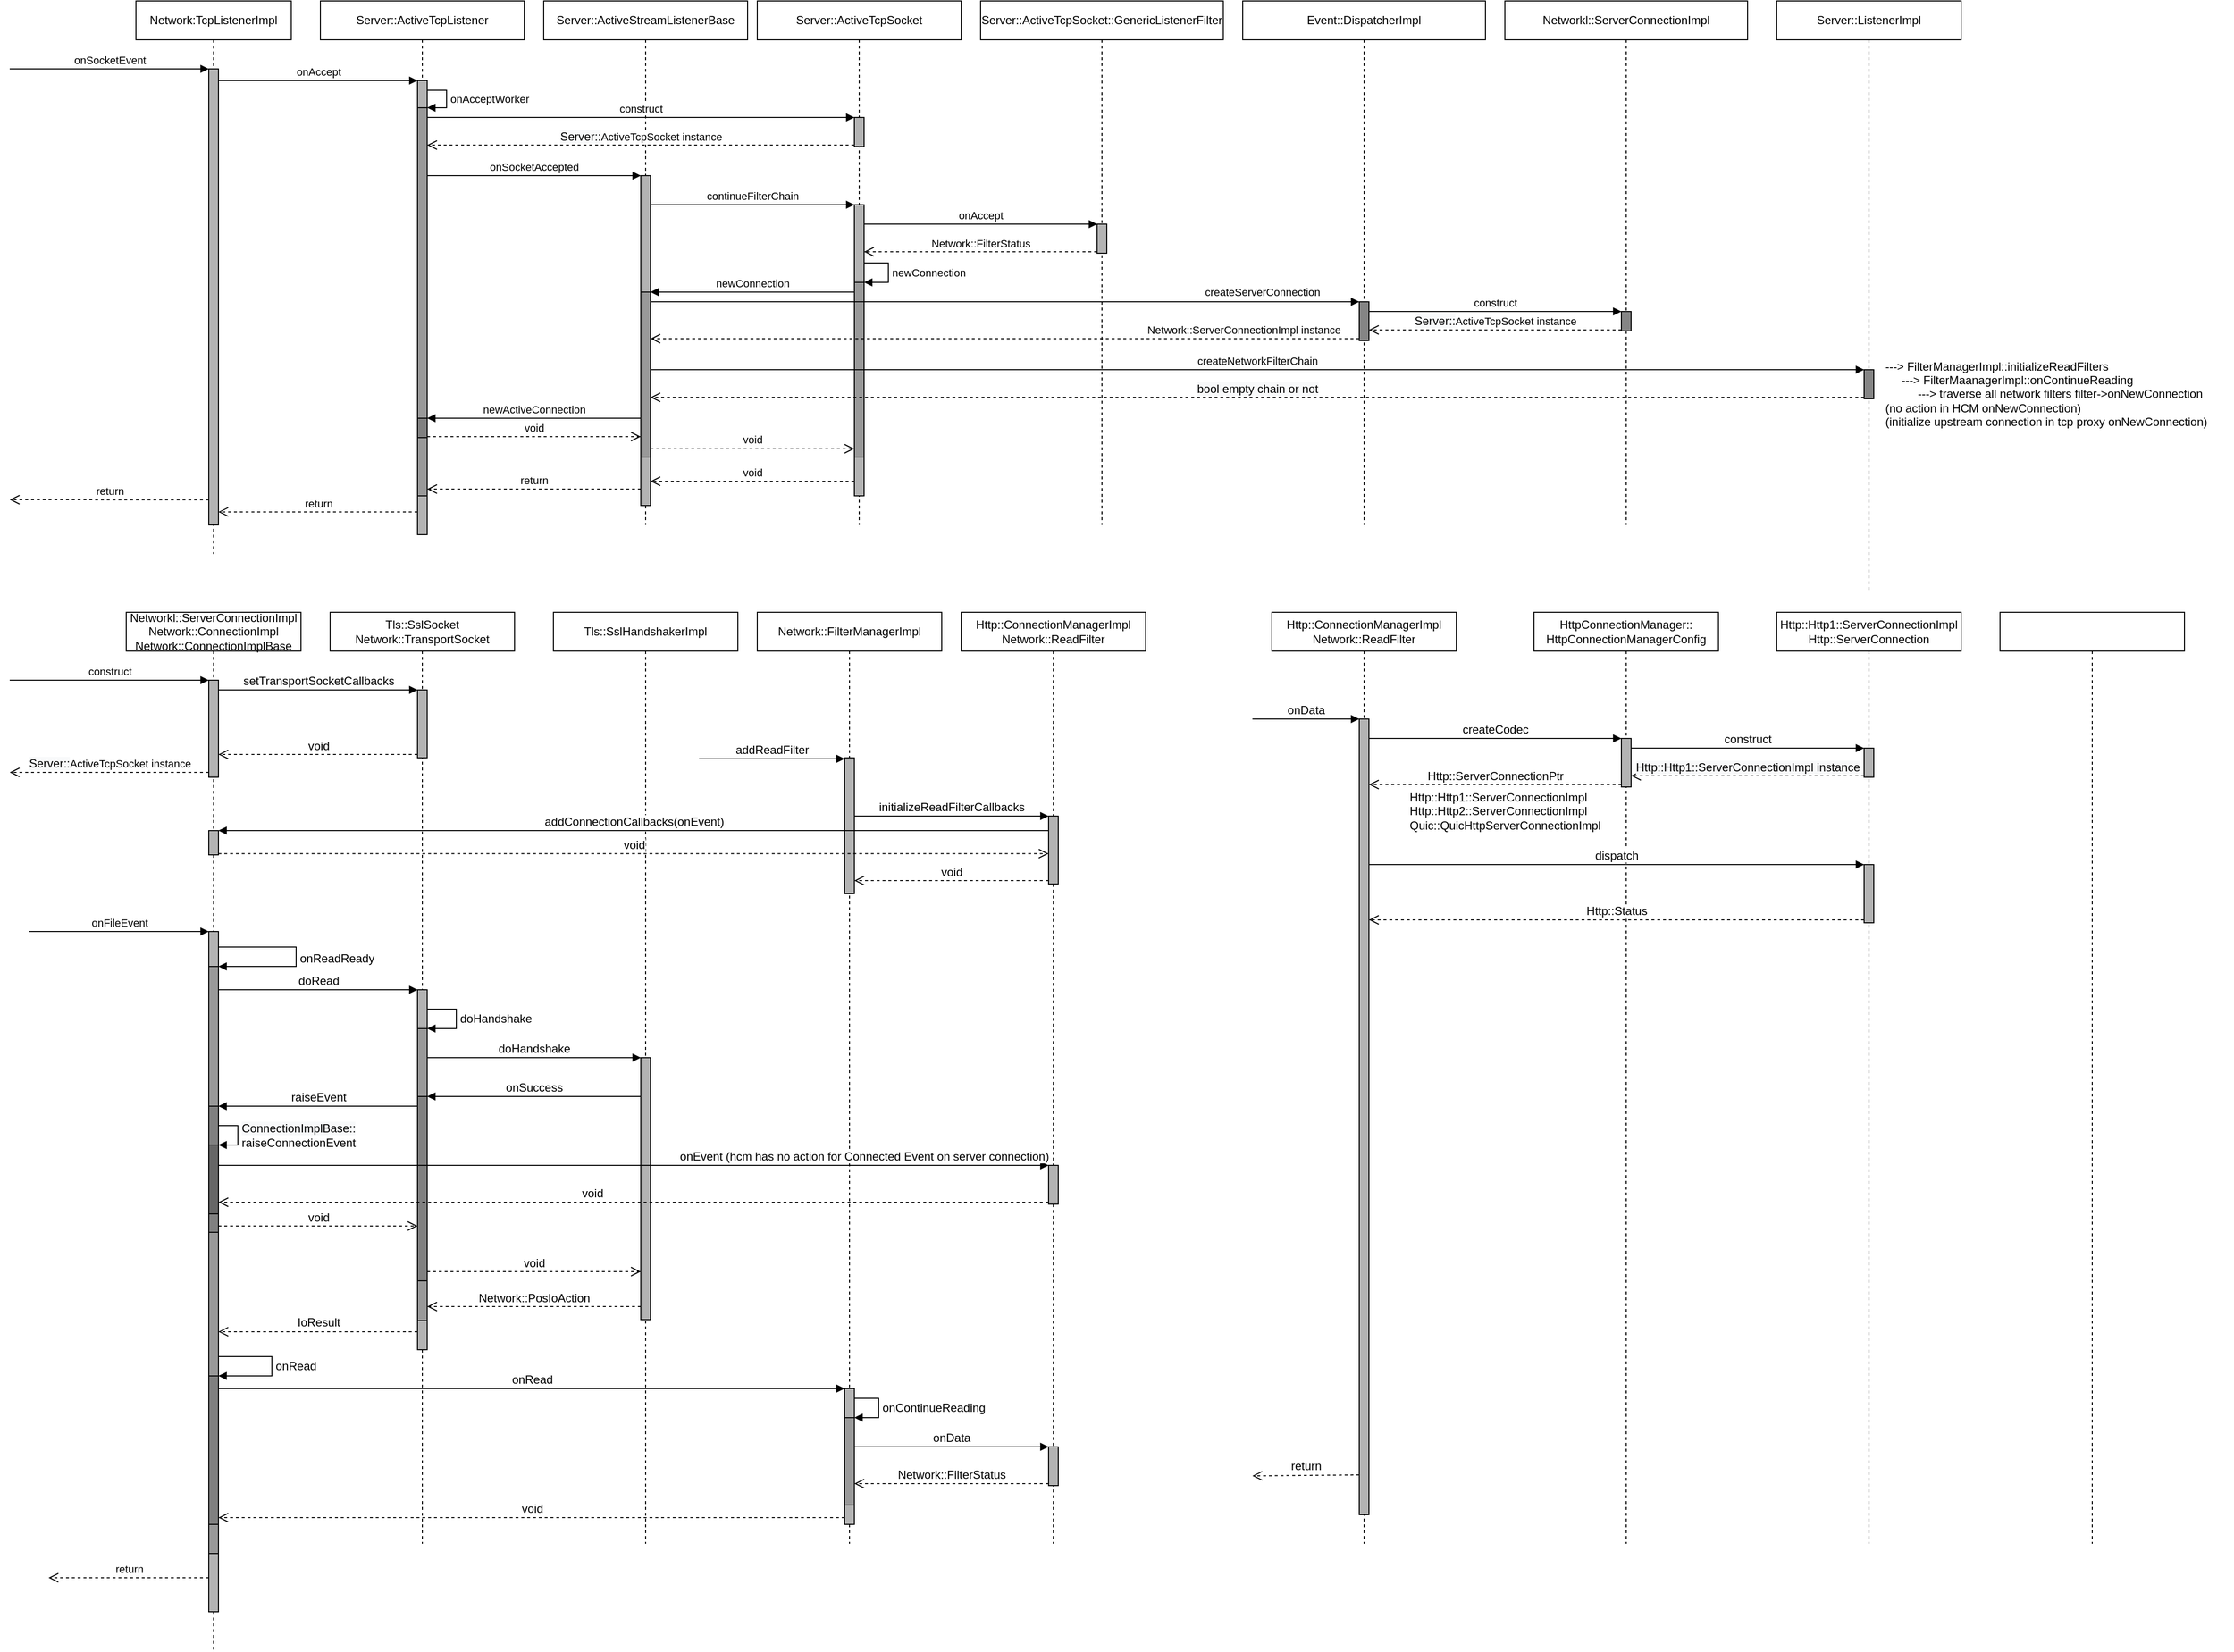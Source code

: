 <mxfile version="17.1.3" type="github">
  <diagram id="Rx53lf6qhBVuKlyR0qwF" name="Page-1">
    <mxGraphModel dx="2485" dy="909" grid="1" gridSize="10" guides="1" tooltips="1" connect="1" arrows="1" fold="1" page="1" pageScale="1" pageWidth="850" pageHeight="1100" math="0" shadow="0">
      <root>
        <mxCell id="0" />
        <mxCell id="1" parent="0" />
        <mxCell id="oxs4wpGbw0wFUrqZdwVd-3" value="Server::ActiveTcpListener" style="shape=umlLifeline;perimeter=lifelinePerimeter;whiteSpace=wrap;html=1;container=1;collapsible=0;recursiveResize=0;outlineConnect=0;" parent="1" vertex="1">
          <mxGeometry x="160" y="130" width="210" height="550" as="geometry" />
        </mxCell>
        <mxCell id="oxs4wpGbw0wFUrqZdwVd-17" value="" style="html=1;points=[];perimeter=orthogonalPerimeter;strokeColor=default;fillColor=#B3B3B3;" parent="oxs4wpGbw0wFUrqZdwVd-3" vertex="1">
          <mxGeometry x="100" y="82" width="10" height="468" as="geometry" />
        </mxCell>
        <mxCell id="oxs4wpGbw0wFUrqZdwVd-22" value="" style="html=1;points=[];perimeter=orthogonalPerimeter;fillColor=#999999;" parent="oxs4wpGbw0wFUrqZdwVd-3" vertex="1">
          <mxGeometry x="100" y="110" width="10" height="400" as="geometry" />
        </mxCell>
        <mxCell id="oxs4wpGbw0wFUrqZdwVd-23" value="onAcceptWorker" style="edgeStyle=orthogonalEdgeStyle;html=1;align=left;spacingLeft=2;endArrow=block;rounded=0;entryX=1;entryY=0;" parent="oxs4wpGbw0wFUrqZdwVd-3" target="oxs4wpGbw0wFUrqZdwVd-22" edge="1">
          <mxGeometry relative="1" as="geometry">
            <mxPoint x="110" y="92" as="sourcePoint" />
            <Array as="points">
              <mxPoint x="130" y="92" />
            </Array>
          </mxGeometry>
        </mxCell>
        <mxCell id="rn_TyoC19n6ciJYK-s3--7" value="" style="html=1;points=[];perimeter=orthogonalPerimeter;fillColor=#808080;" vertex="1" parent="oxs4wpGbw0wFUrqZdwVd-3">
          <mxGeometry x="100" y="430" width="10" height="20" as="geometry" />
        </mxCell>
        <mxCell id="oxs4wpGbw0wFUrqZdwVd-7" value="Network:TcpListenerImpl" style="shape=umlLifeline;perimeter=lifelinePerimeter;whiteSpace=wrap;html=1;container=1;collapsible=0;recursiveResize=0;outlineConnect=0;" parent="1" vertex="1">
          <mxGeometry x="-30" y="130" width="160" height="570" as="geometry" />
        </mxCell>
        <mxCell id="oxs4wpGbw0wFUrqZdwVd-14" value="onSocketEvent" style="html=1;verticalAlign=bottom;endArrow=block;entryX=0;entryY=0;rounded=0;" parent="oxs4wpGbw0wFUrqZdwVd-7" target="oxs4wpGbw0wFUrqZdwVd-13" edge="1">
          <mxGeometry relative="1" as="geometry">
            <mxPoint x="-130" y="70" as="sourcePoint" />
          </mxGeometry>
        </mxCell>
        <mxCell id="oxs4wpGbw0wFUrqZdwVd-15" value="return" style="html=1;verticalAlign=bottom;endArrow=open;dashed=1;endSize=8;exitX=0;exitY=0.945;rounded=0;exitDx=0;exitDy=0;exitPerimeter=0;" parent="oxs4wpGbw0wFUrqZdwVd-7" source="oxs4wpGbw0wFUrqZdwVd-13" edge="1">
          <mxGeometry relative="1" as="geometry">
            <mxPoint x="-130" y="514" as="targetPoint" />
          </mxGeometry>
        </mxCell>
        <mxCell id="oxs4wpGbw0wFUrqZdwVd-13" value="" style="html=1;points=[];perimeter=orthogonalPerimeter;fillColor=#B3B3B3;" parent="oxs4wpGbw0wFUrqZdwVd-7" vertex="1">
          <mxGeometry x="75" y="70" width="10" height="470" as="geometry" />
        </mxCell>
        <mxCell id="oxs4wpGbw0wFUrqZdwVd-18" value="onAccept" style="html=1;verticalAlign=bottom;endArrow=block;entryX=0;entryY=0;rounded=0;" parent="1" target="oxs4wpGbw0wFUrqZdwVd-17" edge="1" source="oxs4wpGbw0wFUrqZdwVd-13">
          <mxGeometry relative="1" as="geometry">
            <mxPoint x="49.5" y="212" as="sourcePoint" />
          </mxGeometry>
        </mxCell>
        <mxCell id="oxs4wpGbw0wFUrqZdwVd-19" value="return" style="html=1;verticalAlign=bottom;endArrow=open;dashed=1;endSize=8;exitX=0;exitY=0.95;rounded=0;" parent="1" source="oxs4wpGbw0wFUrqZdwVd-17" target="oxs4wpGbw0wFUrqZdwVd-13" edge="1">
          <mxGeometry relative="1" as="geometry">
            <mxPoint x="49.5" y="288" as="targetPoint" />
          </mxGeometry>
        </mxCell>
        <mxCell id="oxs4wpGbw0wFUrqZdwVd-20" value="Server::ActiveStreamListenerBase" style="shape=umlLifeline;perimeter=lifelinePerimeter;whiteSpace=wrap;html=1;container=1;collapsible=0;recursiveResize=0;outlineConnect=0;" parent="1" vertex="1">
          <mxGeometry x="390" y="130" width="210" height="540" as="geometry" />
        </mxCell>
        <mxCell id="oxs4wpGbw0wFUrqZdwVd-26" value="" style="html=1;points=[];perimeter=orthogonalPerimeter;strokeColor=default;fillColor=#B3B3B3;" parent="oxs4wpGbw0wFUrqZdwVd-20" vertex="1">
          <mxGeometry x="100" y="180" width="10" height="340" as="geometry" />
        </mxCell>
        <mxCell id="rn_TyoC19n6ciJYK-s3--2" value="" style="html=1;points=[];perimeter=orthogonalPerimeter;fillColor=#999999;" vertex="1" parent="oxs4wpGbw0wFUrqZdwVd-20">
          <mxGeometry x="100" y="300" width="10" height="170" as="geometry" />
        </mxCell>
        <mxCell id="oxs4wpGbw0wFUrqZdwVd-27" value="onSocketAccepted" style="html=1;verticalAlign=bottom;endArrow=block;entryX=0;entryY=0;rounded=0;" parent="1" target="oxs4wpGbw0wFUrqZdwVd-26" edge="1" source="oxs4wpGbw0wFUrqZdwVd-22">
          <mxGeometry relative="1" as="geometry">
            <mxPoint x="270" y="270" as="sourcePoint" />
          </mxGeometry>
        </mxCell>
        <mxCell id="oxs4wpGbw0wFUrqZdwVd-28" value="return" style="html=1;verticalAlign=bottom;endArrow=open;dashed=1;endSize=8;exitX=0;exitY=0.95;rounded=0;" parent="1" source="oxs4wpGbw0wFUrqZdwVd-26" target="oxs4wpGbw0wFUrqZdwVd-22" edge="1">
          <mxGeometry relative="1" as="geometry">
            <mxPoint x="420" y="332" as="targetPoint" />
          </mxGeometry>
        </mxCell>
        <mxCell id="oxs4wpGbw0wFUrqZdwVd-29" value="Server::ActiveTcpSocket" style="shape=umlLifeline;perimeter=lifelinePerimeter;whiteSpace=wrap;html=1;container=1;collapsible=0;recursiveResize=0;outlineConnect=0;" parent="1" vertex="1">
          <mxGeometry x="610" y="130" width="210" height="540" as="geometry" />
        </mxCell>
        <mxCell id="oxs4wpGbw0wFUrqZdwVd-31" value="" style="html=1;points=[];perimeter=orthogonalPerimeter;strokeColor=default;fillColor=#B3B3B3;" parent="oxs4wpGbw0wFUrqZdwVd-29" vertex="1">
          <mxGeometry x="100" y="210" width="10" height="300" as="geometry" />
        </mxCell>
        <mxCell id="rn_TyoC19n6ciJYK-s3--5" value="" style="html=1;points=[];perimeter=orthogonalPerimeter;fillColor=#999999;" vertex="1" parent="oxs4wpGbw0wFUrqZdwVd-29">
          <mxGeometry x="100" y="290" width="10" height="180" as="geometry" />
        </mxCell>
        <mxCell id="rn_TyoC19n6ciJYK-s3--6" value="newConnection" style="edgeStyle=orthogonalEdgeStyle;html=1;align=left;spacingLeft=2;endArrow=block;rounded=0;entryX=1;entryY=0;" edge="1" target="rn_TyoC19n6ciJYK-s3--5" parent="oxs4wpGbw0wFUrqZdwVd-29" source="oxs4wpGbw0wFUrqZdwVd-31">
          <mxGeometry relative="1" as="geometry">
            <mxPoint x="105" y="300" as="sourcePoint" />
            <Array as="points">
              <mxPoint x="135" y="270" />
              <mxPoint x="135" y="290" />
            </Array>
          </mxGeometry>
        </mxCell>
        <mxCell id="rn_TyoC19n6ciJYK-s3--17" value="" style="html=1;points=[];perimeter=orthogonalPerimeter;fillColor=#B3B3B3;" vertex="1" parent="oxs4wpGbw0wFUrqZdwVd-29">
          <mxGeometry x="100" y="120" width="10" height="30" as="geometry" />
        </mxCell>
        <mxCell id="oxs4wpGbw0wFUrqZdwVd-32" value="continueFilterChain" style="html=1;verticalAlign=bottom;endArrow=block;entryX=0;entryY=0;rounded=0;" parent="1" source="oxs4wpGbw0wFUrqZdwVd-26" target="oxs4wpGbw0wFUrqZdwVd-31" edge="1">
          <mxGeometry relative="1" as="geometry">
            <mxPoint x="500" y="335" as="sourcePoint" />
          </mxGeometry>
        </mxCell>
        <mxCell id="oxs4wpGbw0wFUrqZdwVd-33" value="void" style="html=1;verticalAlign=bottom;endArrow=open;dashed=1;endSize=8;exitX=0;exitY=0.95;rounded=0;" parent="1" source="oxs4wpGbw0wFUrqZdwVd-31" target="oxs4wpGbw0wFUrqZdwVd-26" edge="1">
          <mxGeometry relative="1" as="geometry">
            <mxPoint x="640" y="411" as="targetPoint" />
          </mxGeometry>
        </mxCell>
        <mxCell id="oxs4wpGbw0wFUrqZdwVd-34" value="Server::ActiveTcpSocket::GenericListenerFilter" style="shape=umlLifeline;perimeter=lifelinePerimeter;whiteSpace=wrap;html=1;container=1;collapsible=0;recursiveResize=0;outlineConnect=0;" parent="1" vertex="1">
          <mxGeometry x="840" y="130" width="250" height="540" as="geometry" />
        </mxCell>
        <mxCell id="oxs4wpGbw0wFUrqZdwVd-36" value="" style="html=1;points=[];perimeter=orthogonalPerimeter;strokeColor=default;fillColor=#B3B3B3;" parent="oxs4wpGbw0wFUrqZdwVd-34" vertex="1">
          <mxGeometry x="120" y="230" width="10" height="30" as="geometry" />
        </mxCell>
        <mxCell id="oxs4wpGbw0wFUrqZdwVd-37" value="onAccept" style="html=1;verticalAlign=bottom;endArrow=block;entryX=0;entryY=0;rounded=0;" parent="1" source="oxs4wpGbw0wFUrqZdwVd-31" target="oxs4wpGbw0wFUrqZdwVd-36" edge="1">
          <mxGeometry relative="1" as="geometry">
            <mxPoint x="890" y="360" as="sourcePoint" />
          </mxGeometry>
        </mxCell>
        <mxCell id="oxs4wpGbw0wFUrqZdwVd-38" value="Network::FilterStatus" style="html=1;verticalAlign=bottom;endArrow=open;dashed=1;endSize=8;exitX=0;exitY=0.95;rounded=0;" parent="1" source="oxs4wpGbw0wFUrqZdwVd-36" target="oxs4wpGbw0wFUrqZdwVd-31" edge="1">
          <mxGeometry relative="1" as="geometry">
            <mxPoint x="890" y="436" as="targetPoint" />
          </mxGeometry>
        </mxCell>
        <mxCell id="rn_TyoC19n6ciJYK-s3--3" value="newConnection" style="html=1;verticalAlign=bottom;endArrow=block;entryX=1;entryY=0;rounded=0;" edge="1" target="rn_TyoC19n6ciJYK-s3--2" parent="1" source="oxs4wpGbw0wFUrqZdwVd-31">
          <mxGeometry relative="1" as="geometry">
            <mxPoint x="710" y="501" as="sourcePoint" />
          </mxGeometry>
        </mxCell>
        <mxCell id="rn_TyoC19n6ciJYK-s3--4" value="void" style="html=1;verticalAlign=bottom;endArrow=open;dashed=1;endSize=8;exitX=1;exitY=0.95;rounded=0;" edge="1" source="rn_TyoC19n6ciJYK-s3--2" parent="1" target="rn_TyoC19n6ciJYK-s3--5">
          <mxGeometry relative="1" as="geometry">
            <mxPoint x="710" y="567.5" as="targetPoint" />
          </mxGeometry>
        </mxCell>
        <mxCell id="rn_TyoC19n6ciJYK-s3--8" value="newActiveConnection" style="html=1;verticalAlign=bottom;endArrow=block;entryX=1;entryY=0;rounded=0;" edge="1" target="rn_TyoC19n6ciJYK-s3--7" parent="1" source="rn_TyoC19n6ciJYK-s3--2">
          <mxGeometry relative="1" as="geometry">
            <mxPoint x="330" y="510" as="sourcePoint" />
          </mxGeometry>
        </mxCell>
        <mxCell id="rn_TyoC19n6ciJYK-s3--9" value="void" style="html=1;verticalAlign=bottom;endArrow=open;dashed=1;endSize=8;exitX=1;exitY=0.95;rounded=0;" edge="1" source="rn_TyoC19n6ciJYK-s3--7" parent="1" target="rn_TyoC19n6ciJYK-s3--2">
          <mxGeometry relative="1" as="geometry">
            <mxPoint x="330" y="567" as="targetPoint" />
          </mxGeometry>
        </mxCell>
        <mxCell id="rn_TyoC19n6ciJYK-s3--12" value="Event::DispatcherImpl" style="shape=umlLifeline;perimeter=lifelinePerimeter;whiteSpace=wrap;html=1;container=1;collapsible=0;recursiveResize=0;outlineConnect=0;" vertex="1" parent="1">
          <mxGeometry x="1110" y="130" width="250" height="540" as="geometry" />
        </mxCell>
        <mxCell id="rn_TyoC19n6ciJYK-s3--14" value="" style="html=1;points=[];perimeter=orthogonalPerimeter;fillColor=#858585;" vertex="1" parent="rn_TyoC19n6ciJYK-s3--12">
          <mxGeometry x="120" y="310" width="10" height="40" as="geometry" />
        </mxCell>
        <mxCell id="rn_TyoC19n6ciJYK-s3--15" value="createServerConnection" style="html=1;verticalAlign=bottom;endArrow=block;entryX=0;entryY=0;rounded=0;" edge="1" target="rn_TyoC19n6ciJYK-s3--14" parent="1" source="rn_TyoC19n6ciJYK-s3--2">
          <mxGeometry x="0.726" y="1" relative="1" as="geometry">
            <mxPoint x="1160" y="491" as="sourcePoint" />
            <mxPoint as="offset" />
          </mxGeometry>
        </mxCell>
        <mxCell id="rn_TyoC19n6ciJYK-s3--16" value="Network::ServerConnectionImpl instance" style="html=1;verticalAlign=bottom;endArrow=open;dashed=1;endSize=8;exitX=0;exitY=0.95;rounded=0;" edge="1" source="rn_TyoC19n6ciJYK-s3--14" parent="1" target="rn_TyoC19n6ciJYK-s3--2">
          <mxGeometry x="-0.674" relative="1" as="geometry">
            <mxPoint x="495" y="580" as="targetPoint" />
            <mxPoint as="offset" />
          </mxGeometry>
        </mxCell>
        <mxCell id="rn_TyoC19n6ciJYK-s3--19" value="&lt;span style=&quot;font-size: 12px ; background-color: rgb(248 , 249 , 250)&quot;&gt;Server::&lt;/span&gt;ActiveTcpSocket instance" style="html=1;verticalAlign=bottom;endArrow=open;dashed=1;endSize=8;exitX=0;exitY=0.95;rounded=0;" edge="1" source="rn_TyoC19n6ciJYK-s3--17" parent="1" target="oxs4wpGbw0wFUrqZdwVd-22">
          <mxGeometry relative="1" as="geometry">
            <mxPoint x="270" y="280" as="targetPoint" />
          </mxGeometry>
        </mxCell>
        <mxCell id="rn_TyoC19n6ciJYK-s3--18" value="construct" style="html=1;verticalAlign=bottom;endArrow=block;entryX=0;entryY=0;rounded=0;" edge="1" target="rn_TyoC19n6ciJYK-s3--17" parent="1" source="oxs4wpGbw0wFUrqZdwVd-22">
          <mxGeometry relative="1" as="geometry">
            <mxPoint x="640" y="220" as="sourcePoint" />
          </mxGeometry>
        </mxCell>
        <mxCell id="rn_TyoC19n6ciJYK-s3--23" value="Networkl::ServerConnectionImpl" style="shape=umlLifeline;perimeter=lifelinePerimeter;whiteSpace=wrap;html=1;container=1;collapsible=0;recursiveResize=0;outlineConnect=0;" vertex="1" parent="1">
          <mxGeometry x="1380" y="130" width="250" height="540" as="geometry" />
        </mxCell>
        <mxCell id="rn_TyoC19n6ciJYK-s3--28" value="" style="html=1;points=[];perimeter=orthogonalPerimeter;fillColor=#858585;" vertex="1" parent="rn_TyoC19n6ciJYK-s3--23">
          <mxGeometry x="120" y="320" width="10" height="20" as="geometry" />
        </mxCell>
        <mxCell id="rn_TyoC19n6ciJYK-s3--30" value="construct" style="html=1;verticalAlign=bottom;endArrow=block;entryX=0;entryY=0;rounded=0;" edge="1" parent="1" target="rn_TyoC19n6ciJYK-s3--28" source="rn_TyoC19n6ciJYK-s3--14">
          <mxGeometry relative="1" as="geometry">
            <mxPoint x="1060" y="520.5" as="sourcePoint" />
          </mxGeometry>
        </mxCell>
        <mxCell id="rn_TyoC19n6ciJYK-s3--29" value="&lt;span style=&quot;font-size: 12px ; background-color: rgb(248 , 249 , 250)&quot;&gt;Server::&lt;/span&gt;ActiveTcpSocket instance" style="html=1;verticalAlign=bottom;endArrow=open;dashed=1;endSize=8;exitX=0;exitY=0.95;rounded=0;" edge="1" parent="1" source="rn_TyoC19n6ciJYK-s3--28" target="rn_TyoC19n6ciJYK-s3--14">
          <mxGeometry relative="1" as="geometry">
            <mxPoint x="1054.5" y="549" as="targetPoint" />
          </mxGeometry>
        </mxCell>
        <mxCell id="rn_TyoC19n6ciJYK-s3--31" value="Networkl::ServerConnectionImpl Network::ConnectionImpl&lt;br&gt;Network::ConnectionImplBase" style="shape=umlLifeline;perimeter=lifelinePerimeter;whiteSpace=wrap;html=1;container=1;collapsible=0;recursiveResize=0;outlineConnect=0;" vertex="1" parent="1">
          <mxGeometry x="-40" y="760" width="180" height="1070" as="geometry" />
        </mxCell>
        <mxCell id="rn_TyoC19n6ciJYK-s3--33" value="" style="html=1;points=[];perimeter=orthogonalPerimeter;fillColor=#B3B3B3;" vertex="1" parent="rn_TyoC19n6ciJYK-s3--31">
          <mxGeometry x="85" y="329" width="10" height="701" as="geometry" />
        </mxCell>
        <mxCell id="rn_TyoC19n6ciJYK-s3--34" value="onFileEvent" style="html=1;verticalAlign=bottom;endArrow=block;entryX=0;entryY=0;rounded=0;" edge="1" target="rn_TyoC19n6ciJYK-s3--33" parent="rn_TyoC19n6ciJYK-s3--31">
          <mxGeometry relative="1" as="geometry">
            <mxPoint x="-100" y="329" as="sourcePoint" />
          </mxGeometry>
        </mxCell>
        <mxCell id="rn_TyoC19n6ciJYK-s3--35" value="return" style="html=1;verticalAlign=bottom;endArrow=open;dashed=1;endSize=8;exitX=0;exitY=0.95;rounded=0;" edge="1" source="rn_TyoC19n6ciJYK-s3--33" parent="rn_TyoC19n6ciJYK-s3--31">
          <mxGeometry relative="1" as="geometry">
            <mxPoint x="-80" y="995" as="targetPoint" />
          </mxGeometry>
        </mxCell>
        <mxCell id="rn_TyoC19n6ciJYK-s3--38" value="" style="html=1;points=[];perimeter=orthogonalPerimeter;fontSize=18;fillColor=#999999;" vertex="1" parent="rn_TyoC19n6ciJYK-s3--31">
          <mxGeometry x="85" y="365" width="10" height="605" as="geometry" />
        </mxCell>
        <mxCell id="rn_TyoC19n6ciJYK-s3--39" value="&lt;font style=&quot;font-size: 12px&quot;&gt;onReadReady&lt;/font&gt;" style="edgeStyle=orthogonalEdgeStyle;html=1;align=left;spacingLeft=2;endArrow=block;rounded=0;entryX=1;entryY=0;fontSize=18;" edge="1" target="rn_TyoC19n6ciJYK-s3--38" parent="rn_TyoC19n6ciJYK-s3--31">
          <mxGeometry relative="1" as="geometry">
            <mxPoint x="95" y="345" as="sourcePoint" />
            <Array as="points">
              <mxPoint x="175" y="345" />
              <mxPoint x="175" y="365" />
            </Array>
          </mxGeometry>
        </mxCell>
        <mxCell id="rn_TyoC19n6ciJYK-s3--49" value="" style="html=1;points=[];perimeter=orthogonalPerimeter;fillColor=#B3B3B3;" vertex="1" parent="rn_TyoC19n6ciJYK-s3--31">
          <mxGeometry x="85" y="70" width="10" height="100" as="geometry" />
        </mxCell>
        <mxCell id="rn_TyoC19n6ciJYK-s3--50" value="construct" style="html=1;verticalAlign=bottom;endArrow=block;entryX=0;entryY=0;rounded=0;" edge="1" parent="rn_TyoC19n6ciJYK-s3--31" target="rn_TyoC19n6ciJYK-s3--49">
          <mxGeometry relative="1" as="geometry">
            <mxPoint x="-120" y="70" as="sourcePoint" />
          </mxGeometry>
        </mxCell>
        <mxCell id="rn_TyoC19n6ciJYK-s3--51" value="&lt;span style=&quot;font-size: 12px ; background-color: rgb(248 , 249 , 250)&quot;&gt;Server::&lt;/span&gt;ActiveTcpSocket instance" style="html=1;verticalAlign=bottom;endArrow=open;dashed=1;endSize=8;exitX=0;exitY=0.95;rounded=0;" edge="1" parent="rn_TyoC19n6ciJYK-s3--31" source="rn_TyoC19n6ciJYK-s3--49">
          <mxGeometry relative="1" as="geometry">
            <mxPoint x="-120" y="165" as="targetPoint" />
          </mxGeometry>
        </mxCell>
        <mxCell id="rn_TyoC19n6ciJYK-s3--83" value="" style="html=1;points=[];perimeter=orthogonalPerimeter;fontSize=12;fillColor=#808080;" vertex="1" parent="rn_TyoC19n6ciJYK-s3--31">
          <mxGeometry x="85" y="509" width="10" height="130" as="geometry" />
        </mxCell>
        <mxCell id="rn_TyoC19n6ciJYK-s3--86" value="" style="html=1;points=[];perimeter=orthogonalPerimeter;fontSize=12;fillColor=#666666;" vertex="1" parent="rn_TyoC19n6ciJYK-s3--31">
          <mxGeometry x="85" y="549" width="10" height="71" as="geometry" />
        </mxCell>
        <mxCell id="rn_TyoC19n6ciJYK-s3--87" value="&lt;span style=&quot;text-align: center ; background-color: rgb(248 , 249 , 250)&quot;&gt;ConnectionImplBase::&lt;br&gt;&lt;/span&gt;raiseConnectionEvent" style="edgeStyle=orthogonalEdgeStyle;html=1;align=left;spacingLeft=2;endArrow=block;rounded=0;entryX=1;entryY=0;fontSize=12;" edge="1" target="rn_TyoC19n6ciJYK-s3--86" parent="rn_TyoC19n6ciJYK-s3--31" source="rn_TyoC19n6ciJYK-s3--83">
          <mxGeometry relative="1" as="geometry">
            <mxPoint x="85" y="529" as="sourcePoint" />
            <Array as="points">
              <mxPoint x="115" y="529" />
              <mxPoint x="115" y="549" />
            </Array>
          </mxGeometry>
        </mxCell>
        <mxCell id="rn_TyoC19n6ciJYK-s3--96" value="" style="html=1;points=[];perimeter=orthogonalPerimeter;fontSize=12;fillColor=#B3B3B3;" vertex="1" parent="rn_TyoC19n6ciJYK-s3--31">
          <mxGeometry x="85" y="225" width="10" height="25" as="geometry" />
        </mxCell>
        <mxCell id="rn_TyoC19n6ciJYK-s3--112" value="" style="html=1;points=[];perimeter=orthogonalPerimeter;fontSize=12;fillColor=#808080;" vertex="1" parent="rn_TyoC19n6ciJYK-s3--31">
          <mxGeometry x="85" y="787" width="10" height="153" as="geometry" />
        </mxCell>
        <mxCell id="rn_TyoC19n6ciJYK-s3--113" value="onRead" style="edgeStyle=orthogonalEdgeStyle;html=1;align=left;spacingLeft=2;endArrow=block;rounded=0;entryX=1;entryY=0;fontSize=12;" edge="1" target="rn_TyoC19n6ciJYK-s3--112" parent="rn_TyoC19n6ciJYK-s3--31" source="rn_TyoC19n6ciJYK-s3--38">
          <mxGeometry relative="1" as="geometry">
            <mxPoint x="95" y="767" as="sourcePoint" />
            <Array as="points">
              <mxPoint x="150" y="767" />
              <mxPoint x="150" y="787" />
            </Array>
          </mxGeometry>
        </mxCell>
        <mxCell id="rn_TyoC19n6ciJYK-s3--41" value="Tls::SslSocket&lt;br&gt;Network::TransportSocket" style="shape=umlLifeline;perimeter=lifelinePerimeter;whiteSpace=wrap;html=1;container=1;collapsible=0;recursiveResize=0;outlineConnect=0;" vertex="1" parent="1">
          <mxGeometry x="170" y="760" width="190" height="960" as="geometry" />
        </mxCell>
        <mxCell id="rn_TyoC19n6ciJYK-s3--52" value="" style="html=1;points=[];perimeter=orthogonalPerimeter;fontSize=12;fillColor=#B3B3B3;" vertex="1" parent="rn_TyoC19n6ciJYK-s3--41">
          <mxGeometry x="90" y="80" width="10" height="70" as="geometry" />
        </mxCell>
        <mxCell id="rn_TyoC19n6ciJYK-s3--55" value="" style="html=1;points=[];perimeter=orthogonalPerimeter;fontSize=12;fillColor=#B3B3B3;" vertex="1" parent="rn_TyoC19n6ciJYK-s3--41">
          <mxGeometry x="90" y="389" width="10" height="371" as="geometry" />
        </mxCell>
        <mxCell id="rn_TyoC19n6ciJYK-s3--62" value="" style="html=1;points=[];perimeter=orthogonalPerimeter;fontSize=12;fillColor=#999999;" vertex="1" parent="rn_TyoC19n6ciJYK-s3--41">
          <mxGeometry x="90" y="429" width="10" height="301" as="geometry" />
        </mxCell>
        <mxCell id="rn_TyoC19n6ciJYK-s3--63" value="doHandshake" style="edgeStyle=orthogonalEdgeStyle;html=1;align=left;spacingLeft=2;endArrow=block;rounded=0;entryX=1;entryY=0;fontSize=12;" edge="1" target="rn_TyoC19n6ciJYK-s3--62" parent="rn_TyoC19n6ciJYK-s3--41">
          <mxGeometry x="0.292" relative="1" as="geometry">
            <mxPoint x="100" y="442" as="sourcePoint" />
            <Array as="points">
              <mxPoint x="100" y="409" />
              <mxPoint x="130" y="409" />
              <mxPoint x="130" y="429" />
              <mxPoint x="100" y="429" />
            </Array>
            <mxPoint as="offset" />
          </mxGeometry>
        </mxCell>
        <mxCell id="rn_TyoC19n6ciJYK-s3--80" value="" style="html=1;points=[];perimeter=orthogonalPerimeter;fontSize=12;fillColor=#808080;" vertex="1" parent="rn_TyoC19n6ciJYK-s3--41">
          <mxGeometry x="90" y="499" width="10" height="190" as="geometry" />
        </mxCell>
        <mxCell id="rn_TyoC19n6ciJYK-s3--53" value="setTransportSocketCallbacks" style="html=1;verticalAlign=bottom;endArrow=block;entryX=0;entryY=0;rounded=0;fontSize=12;" edge="1" target="rn_TyoC19n6ciJYK-s3--52" parent="1" source="rn_TyoC19n6ciJYK-s3--49">
          <mxGeometry relative="1" as="geometry">
            <mxPoint x="190" y="840" as="sourcePoint" />
          </mxGeometry>
        </mxCell>
        <mxCell id="rn_TyoC19n6ciJYK-s3--54" value="void" style="html=1;verticalAlign=bottom;endArrow=open;dashed=1;endSize=8;exitX=0;exitY=0.95;rounded=0;fontSize=12;" edge="1" source="rn_TyoC19n6ciJYK-s3--52" parent="1" target="rn_TyoC19n6ciJYK-s3--49">
          <mxGeometry relative="1" as="geometry">
            <mxPoint x="190" y="916" as="targetPoint" />
          </mxGeometry>
        </mxCell>
        <mxCell id="rn_TyoC19n6ciJYK-s3--56" value="doRead" style="html=1;verticalAlign=bottom;endArrow=block;entryX=0;entryY=0;rounded=0;fontSize=12;" edge="1" target="rn_TyoC19n6ciJYK-s3--55" parent="1" source="rn_TyoC19n6ciJYK-s3--38">
          <mxGeometry relative="1" as="geometry">
            <mxPoint x="190" y="1149" as="sourcePoint" />
          </mxGeometry>
        </mxCell>
        <mxCell id="rn_TyoC19n6ciJYK-s3--57" value="IoResult" style="html=1;verticalAlign=bottom;endArrow=open;dashed=1;endSize=8;exitX=0;exitY=0.95;rounded=0;fontSize=12;" edge="1" source="rn_TyoC19n6ciJYK-s3--55" parent="1" target="rn_TyoC19n6ciJYK-s3--38">
          <mxGeometry relative="1" as="geometry">
            <mxPoint x="190" y="1225" as="targetPoint" />
          </mxGeometry>
        </mxCell>
        <mxCell id="rn_TyoC19n6ciJYK-s3--64" value="Tls::SslHandshakerImpl" style="shape=umlLifeline;perimeter=lifelinePerimeter;whiteSpace=wrap;html=1;container=1;collapsible=0;recursiveResize=0;outlineConnect=0;" vertex="1" parent="1">
          <mxGeometry x="400" y="760" width="190" height="960" as="geometry" />
        </mxCell>
        <mxCell id="rn_TyoC19n6ciJYK-s3--70" value="" style="html=1;points=[];perimeter=orthogonalPerimeter;fontSize=12;fillColor=#B3B3B3;" vertex="1" parent="rn_TyoC19n6ciJYK-s3--64">
          <mxGeometry x="90" y="459" width="10" height="270" as="geometry" />
        </mxCell>
        <mxCell id="rn_TyoC19n6ciJYK-s3--73" value="Network::FilterManagerImpl" style="shape=umlLifeline;perimeter=lifelinePerimeter;whiteSpace=wrap;html=1;container=1;collapsible=0;recursiveResize=0;outlineConnect=0;" vertex="1" parent="1">
          <mxGeometry x="610" y="760" width="190" height="960" as="geometry" />
        </mxCell>
        <mxCell id="rn_TyoC19n6ciJYK-s3--89" value="" style="html=1;points=[];perimeter=orthogonalPerimeter;fontSize=12;fillColor=#B3B3B3;" vertex="1" parent="rn_TyoC19n6ciJYK-s3--73">
          <mxGeometry x="90" y="150" width="10" height="140" as="geometry" />
        </mxCell>
        <mxCell id="rn_TyoC19n6ciJYK-s3--103" value="addReadFilter" style="html=1;verticalAlign=bottom;endArrow=block;rounded=0;fontSize=12;" edge="1" target="rn_TyoC19n6ciJYK-s3--89" parent="rn_TyoC19n6ciJYK-s3--73">
          <mxGeometry relative="1" as="geometry">
            <mxPoint x="-60" y="151" as="sourcePoint" />
            <mxPoint x="90" y="151" as="targetPoint" />
          </mxGeometry>
        </mxCell>
        <mxCell id="rn_TyoC19n6ciJYK-s3--114" value="" style="html=1;points=[];perimeter=orthogonalPerimeter;fontSize=12;fillColor=#B3B3B3;" vertex="1" parent="rn_TyoC19n6ciJYK-s3--73">
          <mxGeometry x="90" y="800" width="10" height="140" as="geometry" />
        </mxCell>
        <mxCell id="rn_TyoC19n6ciJYK-s3--124" value="" style="html=1;points=[];perimeter=orthogonalPerimeter;fontSize=12;fillColor=#999999;" vertex="1" parent="rn_TyoC19n6ciJYK-s3--73">
          <mxGeometry x="90" y="830" width="10" height="90" as="geometry" />
        </mxCell>
        <mxCell id="rn_TyoC19n6ciJYK-s3--125" value="onContinueReading" style="edgeStyle=orthogonalEdgeStyle;html=1;align=left;spacingLeft=2;endArrow=block;rounded=0;entryX=1;entryY=0;fontSize=12;" edge="1" target="rn_TyoC19n6ciJYK-s3--124" parent="rn_TyoC19n6ciJYK-s3--73" source="rn_TyoC19n6ciJYK-s3--114">
          <mxGeometry relative="1" as="geometry">
            <mxPoint x="95" y="810" as="sourcePoint" />
            <Array as="points">
              <mxPoint x="125" y="810" />
              <mxPoint x="125" y="830" />
            </Array>
          </mxGeometry>
        </mxCell>
        <mxCell id="rn_TyoC19n6ciJYK-s3--77" value="&lt;span&gt;Http::ConnectionManagerImpl&lt;br&gt;Network::ReadFilter&lt;br&gt;&lt;/span&gt;" style="shape=umlLifeline;perimeter=lifelinePerimeter;whiteSpace=wrap;html=1;container=1;collapsible=0;recursiveResize=0;outlineConnect=0;" vertex="1" parent="1">
          <mxGeometry x="820" y="760" width="190" height="960" as="geometry" />
        </mxCell>
        <mxCell id="rn_TyoC19n6ciJYK-s3--92" value="" style="html=1;points=[];perimeter=orthogonalPerimeter;fontSize=12;fillColor=#B3B3B3;" vertex="1" parent="rn_TyoC19n6ciJYK-s3--77">
          <mxGeometry x="90" y="210" width="10" height="70" as="geometry" />
        </mxCell>
        <mxCell id="rn_TyoC19n6ciJYK-s3--107" value="" style="html=1;points=[];perimeter=orthogonalPerimeter;fontSize=12;fillColor=#B3B3B3;" vertex="1" parent="rn_TyoC19n6ciJYK-s3--77">
          <mxGeometry x="90" y="570" width="10" height="40" as="geometry" />
        </mxCell>
        <mxCell id="rn_TyoC19n6ciJYK-s3--126" value="" style="html=1;points=[];perimeter=orthogonalPerimeter;fontSize=12;fillColor=#B3B3B3;" vertex="1" parent="rn_TyoC19n6ciJYK-s3--77">
          <mxGeometry x="90" y="860" width="10" height="40" as="geometry" />
        </mxCell>
        <mxCell id="rn_TyoC19n6ciJYK-s3--78" value="&lt;span&gt;Http::ConnectionManagerImpl&lt;/span&gt;&lt;br&gt;&lt;span&gt;Network::ReadFilter&lt;/span&gt;" style="shape=umlLifeline;perimeter=lifelinePerimeter;whiteSpace=wrap;html=1;container=1;collapsible=0;recursiveResize=0;outlineConnect=0;" vertex="1" parent="1">
          <mxGeometry x="1140" y="760" width="190" height="960" as="geometry" />
        </mxCell>
        <mxCell id="rn_TyoC19n6ciJYK-s3--129" value="" style="html=1;points=[];perimeter=orthogonalPerimeter;fontSize=12;fillColor=#B3B3B3;" vertex="1" parent="rn_TyoC19n6ciJYK-s3--78">
          <mxGeometry x="90" y="110" width="10" height="820" as="geometry" />
        </mxCell>
        <mxCell id="rn_TyoC19n6ciJYK-s3--130" value="onData" style="html=1;verticalAlign=bottom;endArrow=block;entryX=0;entryY=0;rounded=0;fontSize=12;" edge="1" target="rn_TyoC19n6ciJYK-s3--129" parent="rn_TyoC19n6ciJYK-s3--78">
          <mxGeometry relative="1" as="geometry">
            <mxPoint x="-20" y="110" as="sourcePoint" />
          </mxGeometry>
        </mxCell>
        <mxCell id="rn_TyoC19n6ciJYK-s3--131" value="return" style="html=1;verticalAlign=bottom;endArrow=open;dashed=1;endSize=8;exitX=0;exitY=0.95;rounded=0;fontSize=12;" edge="1" source="rn_TyoC19n6ciJYK-s3--129" parent="rn_TyoC19n6ciJYK-s3--78">
          <mxGeometry relative="1" as="geometry">
            <mxPoint x="-20" y="890" as="targetPoint" />
          </mxGeometry>
        </mxCell>
        <mxCell id="rn_TyoC19n6ciJYK-s3--79" value="HttpConnectionManager::&lt;br&gt;HttpConnectionManagerConfig" style="shape=umlLifeline;perimeter=lifelinePerimeter;whiteSpace=wrap;html=1;container=1;collapsible=0;recursiveResize=0;outlineConnect=0;" vertex="1" parent="1">
          <mxGeometry x="1410" y="760" width="190" height="960" as="geometry" />
        </mxCell>
        <mxCell id="rn_TyoC19n6ciJYK-s3--132" value="" style="html=1;points=[];perimeter=orthogonalPerimeter;fontSize=12;fillColor=#B3B3B3;" vertex="1" parent="rn_TyoC19n6ciJYK-s3--79">
          <mxGeometry x="90" y="130" width="10" height="50" as="geometry" />
        </mxCell>
        <mxCell id="rn_TyoC19n6ciJYK-s3--71" value="doHandshake" style="html=1;verticalAlign=bottom;endArrow=block;entryX=0;entryY=0;rounded=0;fontSize=12;" edge="1" target="rn_TyoC19n6ciJYK-s3--70" parent="1" source="rn_TyoC19n6ciJYK-s3--62">
          <mxGeometry relative="1" as="geometry">
            <mxPoint x="420" y="1204" as="sourcePoint" />
          </mxGeometry>
        </mxCell>
        <mxCell id="rn_TyoC19n6ciJYK-s3--72" value="Network::PosIoAction" style="html=1;verticalAlign=bottom;endArrow=open;dashed=1;endSize=8;exitX=0;exitY=0.95;rounded=0;fontSize=12;" edge="1" source="rn_TyoC19n6ciJYK-s3--70" parent="1" target="rn_TyoC19n6ciJYK-s3--62">
          <mxGeometry relative="1" as="geometry">
            <mxPoint x="420" y="1280" as="targetPoint" />
          </mxGeometry>
        </mxCell>
        <mxCell id="rn_TyoC19n6ciJYK-s3--82" value="void" style="html=1;verticalAlign=bottom;endArrow=open;dashed=1;endSize=8;exitX=1;exitY=0.95;rounded=0;fontSize=12;" edge="1" source="rn_TyoC19n6ciJYK-s3--80" parent="1" target="rn_TyoC19n6ciJYK-s3--70">
          <mxGeometry relative="1" as="geometry">
            <mxPoint x="330" y="1286" as="targetPoint" />
          </mxGeometry>
        </mxCell>
        <mxCell id="rn_TyoC19n6ciJYK-s3--81" value="onSuccess" style="html=1;verticalAlign=bottom;endArrow=block;entryX=1;entryY=0;rounded=0;fontSize=12;" edge="1" target="rn_TyoC19n6ciJYK-s3--80" parent="1" source="rn_TyoC19n6ciJYK-s3--70">
          <mxGeometry relative="1" as="geometry">
            <mxPoint x="330" y="1229" as="sourcePoint" />
          </mxGeometry>
        </mxCell>
        <mxCell id="rn_TyoC19n6ciJYK-s3--84" value="raiseEvent" style="html=1;verticalAlign=bottom;endArrow=block;entryX=1;entryY=0;rounded=0;fontSize=12;" edge="1" target="rn_TyoC19n6ciJYK-s3--83" parent="1" source="rn_TyoC19n6ciJYK-s3--80">
          <mxGeometry relative="1" as="geometry">
            <mxPoint x="115" y="1289" as="sourcePoint" />
          </mxGeometry>
        </mxCell>
        <mxCell id="rn_TyoC19n6ciJYK-s3--85" value="void" style="html=1;verticalAlign=bottom;endArrow=open;dashed=1;endSize=8;exitX=1;exitY=0.95;rounded=0;fontSize=12;" edge="1" source="rn_TyoC19n6ciJYK-s3--83" parent="1" target="rn_TyoC19n6ciJYK-s3--80">
          <mxGeometry relative="1" as="geometry">
            <mxPoint x="115" y="1346" as="targetPoint" />
          </mxGeometry>
        </mxCell>
        <mxCell id="rn_TyoC19n6ciJYK-s3--93" value="initializeReadFilterCallbacks" style="html=1;verticalAlign=bottom;endArrow=block;entryX=0;entryY=0;rounded=0;fontSize=12;" edge="1" target="rn_TyoC19n6ciJYK-s3--92" parent="1" source="rn_TyoC19n6ciJYK-s3--89">
          <mxGeometry relative="1" as="geometry">
            <mxPoint x="840" y="950" as="sourcePoint" />
          </mxGeometry>
        </mxCell>
        <mxCell id="rn_TyoC19n6ciJYK-s3--94" value="void" style="html=1;verticalAlign=bottom;endArrow=open;dashed=1;endSize=8;exitX=0;exitY=0.95;rounded=0;fontSize=12;" edge="1" source="rn_TyoC19n6ciJYK-s3--92" parent="1" target="rn_TyoC19n6ciJYK-s3--89">
          <mxGeometry relative="1" as="geometry">
            <mxPoint x="840" y="1026" as="targetPoint" />
          </mxGeometry>
        </mxCell>
        <mxCell id="rn_TyoC19n6ciJYK-s3--97" value="addConnectionCallbacks(onEvent)" style="html=1;verticalAlign=bottom;endArrow=block;entryX=1;entryY=0;rounded=0;fontSize=12;" edge="1" target="rn_TyoC19n6ciJYK-s3--96" parent="1" source="rn_TyoC19n6ciJYK-s3--92">
          <mxGeometry relative="1" as="geometry">
            <mxPoint x="115" y="965" as="sourcePoint" />
          </mxGeometry>
        </mxCell>
        <mxCell id="rn_TyoC19n6ciJYK-s3--98" value="void" style="html=1;verticalAlign=bottom;endArrow=open;dashed=1;endSize=8;exitX=1;exitY=0.95;rounded=0;fontSize=12;" edge="1" source="rn_TyoC19n6ciJYK-s3--96" parent="1" target="rn_TyoC19n6ciJYK-s3--92">
          <mxGeometry relative="1" as="geometry">
            <mxPoint x="115" y="1022" as="targetPoint" />
          </mxGeometry>
        </mxCell>
        <mxCell id="rn_TyoC19n6ciJYK-s3--108" value="onEvent (hcm has no action for Connected Event on server connection)" style="html=1;verticalAlign=bottom;endArrow=block;entryX=0;entryY=0;rounded=0;fontSize=12;" edge="1" target="rn_TyoC19n6ciJYK-s3--107" parent="1" source="rn_TyoC19n6ciJYK-s3--86">
          <mxGeometry x="0.556" relative="1" as="geometry">
            <mxPoint x="840" y="1314" as="sourcePoint" />
            <mxPoint as="offset" />
          </mxGeometry>
        </mxCell>
        <mxCell id="rn_TyoC19n6ciJYK-s3--109" value="void" style="html=1;verticalAlign=bottom;endArrow=open;dashed=1;endSize=8;exitX=0;exitY=0.95;rounded=0;fontSize=12;" edge="1" source="rn_TyoC19n6ciJYK-s3--107" parent="1" target="rn_TyoC19n6ciJYK-s3--86">
          <mxGeometry x="0.099" relative="1" as="geometry">
            <mxPoint x="840" y="1390" as="targetPoint" />
            <mxPoint as="offset" />
          </mxGeometry>
        </mxCell>
        <mxCell id="rn_TyoC19n6ciJYK-s3--115" value="onRead" style="html=1;verticalAlign=bottom;endArrow=block;entryX=0;entryY=0;rounded=0;fontSize=12;" edge="1" target="rn_TyoC19n6ciJYK-s3--114" parent="1" source="rn_TyoC19n6ciJYK-s3--112">
          <mxGeometry relative="1" as="geometry">
            <mxPoint x="630" y="1560" as="sourcePoint" />
          </mxGeometry>
        </mxCell>
        <mxCell id="rn_TyoC19n6ciJYK-s3--116" value="void" style="html=1;verticalAlign=bottom;endArrow=open;dashed=1;endSize=8;exitX=0;exitY=0.95;rounded=0;fontSize=12;" edge="1" source="rn_TyoC19n6ciJYK-s3--114" parent="1" target="rn_TyoC19n6ciJYK-s3--112">
          <mxGeometry relative="1" as="geometry">
            <mxPoint x="630" y="1636" as="targetPoint" />
          </mxGeometry>
        </mxCell>
        <mxCell id="rn_TyoC19n6ciJYK-s3--117" value="Server::ListenerImpl" style="shape=umlLifeline;perimeter=lifelinePerimeter;whiteSpace=wrap;html=1;container=1;collapsible=0;recursiveResize=0;outlineConnect=0;" vertex="1" parent="1">
          <mxGeometry x="1660" y="130" width="190" height="610" as="geometry" />
        </mxCell>
        <mxCell id="rn_TyoC19n6ciJYK-s3--119" value="" style="html=1;points=[];perimeter=orthogonalPerimeter;fillColor=#858585;" vertex="1" parent="rn_TyoC19n6ciJYK-s3--117">
          <mxGeometry x="90" y="380" width="10" height="30" as="geometry" />
        </mxCell>
        <mxCell id="rn_TyoC19n6ciJYK-s3--120" value="createNetworkFilterChain" style="html=1;verticalAlign=bottom;endArrow=block;entryX=0;entryY=0;rounded=0;" edge="1" parent="1" target="rn_TyoC19n6ciJYK-s3--119" source="rn_TyoC19n6ciJYK-s3--2">
          <mxGeometry relative="1" as="geometry">
            <mxPoint x="1490" y="495" as="sourcePoint" />
          </mxGeometry>
        </mxCell>
        <mxCell id="rn_TyoC19n6ciJYK-s3--121" value="&lt;span style=&quot;font-size: 12px ; background-color: rgb(248 , 249 , 250)&quot;&gt;bool empty chain or not&lt;/span&gt;" style="html=1;verticalAlign=bottom;endArrow=open;dashed=1;endSize=8;exitX=0;exitY=0.95;rounded=0;" edge="1" parent="1" source="rn_TyoC19n6ciJYK-s3--119" target="rn_TyoC19n6ciJYK-s3--2">
          <mxGeometry relative="1" as="geometry">
            <mxPoint x="1490" y="523.5" as="targetPoint" />
          </mxGeometry>
        </mxCell>
        <mxCell id="rn_TyoC19n6ciJYK-s3--123" value="---&amp;gt; FilterManagerImpl::initializeReadFilters&lt;br&gt;&amp;nbsp; &amp;nbsp; &amp;nbsp;---&amp;gt; FilterMaanagerImpl::onContinueReading&lt;br&gt;&amp;nbsp; &amp;nbsp; &amp;nbsp; &amp;nbsp; &amp;nbsp; ---&amp;gt; traverse all network filters filter-&amp;gt;onNewConnection&lt;br&gt;(no action in HCM onNewConnection)&lt;br&gt;(initialize upstream connection in tcp proxy onNewConnection)" style="text;html=1;strokeColor=none;fillColor=none;align=left;verticalAlign=middle;whiteSpace=wrap;rounded=0;fontSize=12;" vertex="1" parent="1">
          <mxGeometry x="1770" y="500" width="360" height="70" as="geometry" />
        </mxCell>
        <mxCell id="rn_TyoC19n6ciJYK-s3--128" value="Network::FilterStatus" style="html=1;verticalAlign=bottom;endArrow=open;dashed=1;endSize=8;exitX=0;exitY=0.95;rounded=0;fontSize=12;" edge="1" source="rn_TyoC19n6ciJYK-s3--126" parent="1" target="rn_TyoC19n6ciJYK-s3--124">
          <mxGeometry relative="1" as="geometry">
            <mxPoint x="840" y="1676" as="targetPoint" />
          </mxGeometry>
        </mxCell>
        <mxCell id="rn_TyoC19n6ciJYK-s3--127" value="onData" style="html=1;verticalAlign=bottom;endArrow=block;entryX=0;entryY=0;rounded=0;fontSize=12;" edge="1" target="rn_TyoC19n6ciJYK-s3--126" parent="1" source="rn_TyoC19n6ciJYK-s3--124">
          <mxGeometry relative="1" as="geometry">
            <mxPoint x="840" y="1600" as="sourcePoint" />
          </mxGeometry>
        </mxCell>
        <mxCell id="rn_TyoC19n6ciJYK-s3--133" value="createCodec" style="html=1;verticalAlign=bottom;endArrow=block;entryX=0;entryY=0;rounded=0;fontSize=12;" edge="1" target="rn_TyoC19n6ciJYK-s3--132" parent="1" source="rn_TyoC19n6ciJYK-s3--129">
          <mxGeometry relative="1" as="geometry">
            <mxPoint x="1430" y="890" as="sourcePoint" />
          </mxGeometry>
        </mxCell>
        <mxCell id="rn_TyoC19n6ciJYK-s3--134" value="Http::ServerConnectionPtr" style="html=1;verticalAlign=bottom;endArrow=open;dashed=1;endSize=8;exitX=0;exitY=0.95;rounded=0;fontSize=12;" edge="1" source="rn_TyoC19n6ciJYK-s3--132" parent="1" target="rn_TyoC19n6ciJYK-s3--129">
          <mxGeometry relative="1" as="geometry">
            <mxPoint x="1430" y="966" as="targetPoint" />
          </mxGeometry>
        </mxCell>
        <mxCell id="rn_TyoC19n6ciJYK-s3--141" value="&lt;span style=&quot;text-align: left&quot;&gt;Http::Http1::ServerConnectionImpl&lt;/span&gt;&lt;br&gt;Http::ServerConnection" style="shape=umlLifeline;perimeter=lifelinePerimeter;whiteSpace=wrap;html=1;container=1;collapsible=0;recursiveResize=0;outlineConnect=0;" vertex="1" parent="1">
          <mxGeometry x="1660" y="760" width="190" height="960" as="geometry" />
        </mxCell>
        <mxCell id="rn_TyoC19n6ciJYK-s3--145" value="" style="html=1;points=[];perimeter=orthogonalPerimeter;fontSize=12;fillColor=#B3B3B3;" vertex="1" parent="rn_TyoC19n6ciJYK-s3--141">
          <mxGeometry x="90" y="140" width="10" height="30" as="geometry" />
        </mxCell>
        <mxCell id="rn_TyoC19n6ciJYK-s3--148" value="" style="html=1;points=[];perimeter=orthogonalPerimeter;fontSize=12;fillColor=#B3B3B3;" vertex="1" parent="rn_TyoC19n6ciJYK-s3--141">
          <mxGeometry x="90" y="260" width="10" height="60" as="geometry" />
        </mxCell>
        <mxCell id="rn_TyoC19n6ciJYK-s3--144" value="" style="shape=umlLifeline;perimeter=lifelinePerimeter;whiteSpace=wrap;html=1;container=1;collapsible=0;recursiveResize=0;outlineConnect=0;" vertex="1" parent="1">
          <mxGeometry x="1890" y="760" width="190" height="960" as="geometry" />
        </mxCell>
        <mxCell id="rn_TyoC19n6ciJYK-s3--136" value="Http::Http1::ServerConnectionImpl&lt;br&gt;Http::Http2::ServerConnectionImpl&lt;br&gt;Quic::QuicHttpServerConnectionImpl" style="text;html=1;strokeColor=none;fillColor=none;align=left;verticalAlign=middle;whiteSpace=wrap;rounded=0;fontSize=12;" vertex="1" parent="1">
          <mxGeometry x="1280" y="950" width="200" height="30" as="geometry" />
        </mxCell>
        <mxCell id="rn_TyoC19n6ciJYK-s3--146" value="construct" style="html=1;verticalAlign=bottom;endArrow=block;entryX=0;entryY=0;rounded=0;fontSize=12;" edge="1" target="rn_TyoC19n6ciJYK-s3--145" parent="1" source="rn_TyoC19n6ciJYK-s3--132">
          <mxGeometry relative="1" as="geometry">
            <mxPoint x="1680" y="880" as="sourcePoint" />
          </mxGeometry>
        </mxCell>
        <mxCell id="rn_TyoC19n6ciJYK-s3--147" value="&lt;span style=&quot;text-align: left ; background-color: rgb(248 , 249 , 250)&quot;&gt;Http::Http1::ServerConnectionImpl instance&lt;/span&gt;" style="html=1;verticalAlign=bottom;endArrow=open;dashed=1;endSize=8;exitX=0;exitY=0.95;rounded=0;fontSize=12;" edge="1" source="rn_TyoC19n6ciJYK-s3--145" parent="1" target="rn_TyoC19n6ciJYK-s3--132">
          <mxGeometry relative="1" as="geometry">
            <mxPoint x="1680" y="956" as="targetPoint" />
          </mxGeometry>
        </mxCell>
        <mxCell id="rn_TyoC19n6ciJYK-s3--149" value="dispatch" style="html=1;verticalAlign=bottom;endArrow=block;entryX=0;entryY=0;rounded=0;fontSize=12;" edge="1" target="rn_TyoC19n6ciJYK-s3--148" parent="1" source="rn_TyoC19n6ciJYK-s3--129">
          <mxGeometry relative="1" as="geometry">
            <mxPoint x="1680" y="1000" as="sourcePoint" />
          </mxGeometry>
        </mxCell>
        <mxCell id="rn_TyoC19n6ciJYK-s3--150" value="Http::Status" style="html=1;verticalAlign=bottom;endArrow=open;dashed=1;endSize=8;exitX=0;exitY=0.95;rounded=0;fontSize=12;" edge="1" source="rn_TyoC19n6ciJYK-s3--148" parent="1" target="rn_TyoC19n6ciJYK-s3--129">
          <mxGeometry relative="1" as="geometry">
            <mxPoint x="1680" y="1076" as="targetPoint" />
          </mxGeometry>
        </mxCell>
      </root>
    </mxGraphModel>
  </diagram>
</mxfile>
